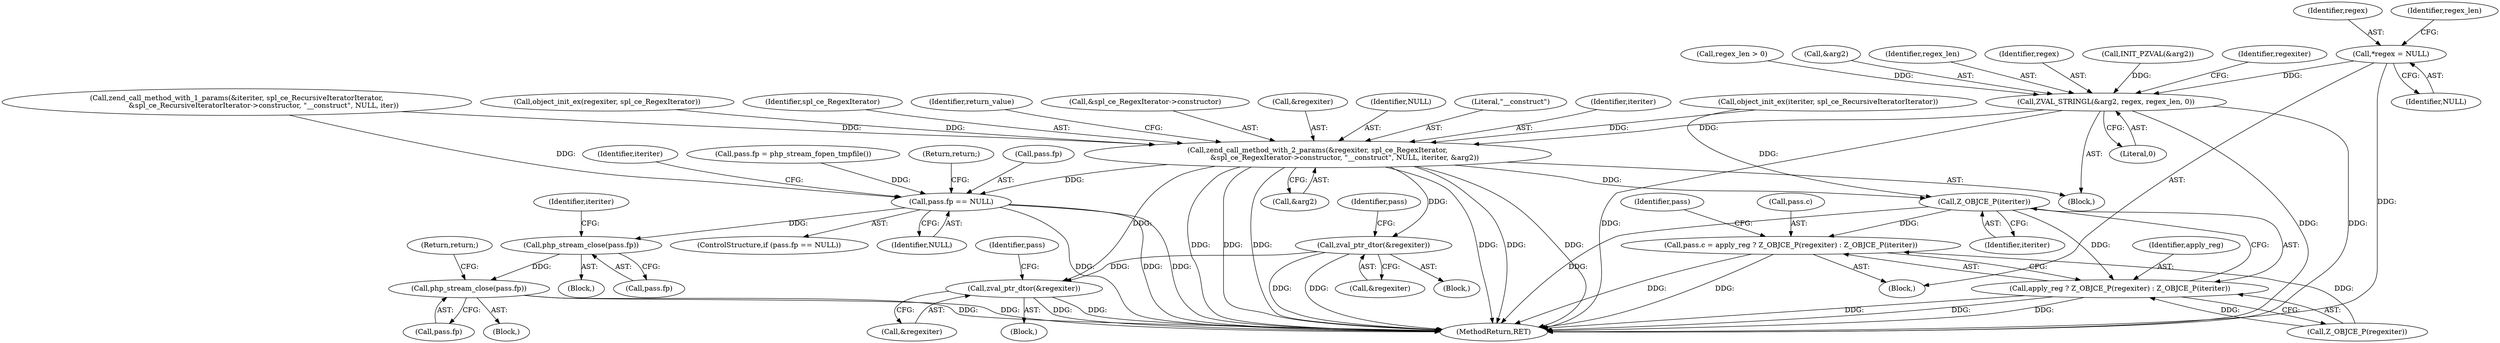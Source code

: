 digraph "0_php_bf58162ddf970f63502837f366930e44d6a992cf_3@pointer" {
"1000107" [label="(Call,*regex = NULL)"];
"1000263" [label="(Call,ZVAL_STRINGL(&arg2, regex, regex_len, 0))"];
"1000269" [label="(Call,zend_call_method_with_2_params(&regexiter, spl_ce_RegexIterator,\n                        &spl_ce_RegexIterator->constructor, \"__construct\", NULL, iteriter, &arg2))"];
"1000292" [label="(Call,Z_OBJCE_P(iteriter))"];
"1000284" [label="(Call,pass.c = apply_reg ? Z_OBJCE_P(regexiter) : Z_OBJCE_P(iteriter))"];
"1000288" [label="(Call,apply_reg ? Z_OBJCE_P(regexiter) : Z_OBJCE_P(iteriter))"];
"1000325" [label="(Call,pass.fp == NULL)"];
"1000343" [label="(Call,php_stream_close(pass.fp))"];
"1000357" [label="(Call,php_stream_close(pass.fp))"];
"1000340" [label="(Call,zval_ptr_dtor(&regexiter))"];
"1000354" [label="(Call,zval_ptr_dtor(&regexiter))"];
"1000336" [label="(Identifier,iteriter)"];
"1000354" [label="(Call,zval_ptr_dtor(&regexiter))"];
"1000296" [label="(Identifier,pass)"];
"1000344" [label="(Call,pass.fp)"];
"1000272" [label="(Identifier,spl_ce_RegexIterator)"];
"1000283" [label="(Identifier,return_value)"];
"1000268" [label="(Literal,0)"];
"1000353" [label="(Block,)"];
"1000103" [label="(Block,)"];
"1000108" [label="(Identifier,regex)"];
"1000273" [label="(Call,&spl_ce_RegexIterator->constructor)"];
"1000319" [label="(Call,pass.fp = php_stream_fopen_tmpfile())"];
"1000267" [label="(Identifier,regex_len)"];
"1000325" [label="(Call,pass.fp == NULL)"];
"1000359" [label="(Identifier,pass)"];
"1000284" [label="(Call,pass.c = apply_reg ? Z_OBJCE_P(regexiter) : Z_OBJCE_P(iteriter))"];
"1000266" [label="(Identifier,regex)"];
"1000270" [label="(Call,&regexiter)"];
"1000113" [label="(Identifier,regex_len)"];
"1000358" [label="(Call,pass.fp)"];
"1000347" [label="(Block,)"];
"1000355" [label="(Call,&regexiter)"];
"1000357" [label="(Call,php_stream_close(pass.fp))"];
"1000331" [label="(Return,return;)"];
"1000280" [label="(Call,&arg2)"];
"1000290" [label="(Call,Z_OBJCE_P(regexiter))"];
"1000260" [label="(Call,INIT_PZVAL(&arg2))"];
"1000107" [label="(Call,*regex = NULL)"];
"1000340" [label="(Call,zval_ptr_dtor(&regexiter))"];
"1000339" [label="(Block,)"];
"1000271" [label="(Identifier,regexiter)"];
"1000326" [label="(Call,pass.fp)"];
"1000292" [label="(Call,Z_OBJCE_P(iteriter))"];
"1000238" [label="(Call,regex_len > 0)"];
"1000324" [label="(ControlStructure,if (pass.fp == NULL))"];
"1000345" [label="(Identifier,pass)"];
"1000333" [label="(Block,)"];
"1000263" [label="(Call,ZVAL_STRINGL(&arg2, regex, regex_len, 0))"];
"1000201" [label="(Call,object_init_ex(iteriter, spl_ce_RecursiveIteratorIterator))"];
"1000241" [label="(Block,)"];
"1000329" [label="(Identifier,NULL)"];
"1000341" [label="(Call,&regexiter)"];
"1000212" [label="(Call,zend_call_method_with_1_params(&iteriter, spl_ce_RecursiveIteratorIterator,\n                        &spl_ce_RecursiveIteratorIterator->constructor, \"__construct\", NULL, iter))"];
"1000285" [label="(Call,pass.c)"];
"1000269" [label="(Call,zend_call_method_with_2_params(&regexiter, spl_ce_RegexIterator,\n                        &spl_ce_RegexIterator->constructor, \"__construct\", NULL, iteriter, &arg2))"];
"1000288" [label="(Call,apply_reg ? Z_OBJCE_P(regexiter) : Z_OBJCE_P(iteriter))"];
"1000289" [label="(Identifier,apply_reg)"];
"1000264" [label="(Call,&arg2)"];
"1000278" [label="(Identifier,NULL)"];
"1000277" [label="(Literal,\"__construct\")"];
"1000389" [label="(MethodReturn,RET)"];
"1000279" [label="(Identifier,iteriter)"];
"1000250" [label="(Call,object_init_ex(regexiter, spl_ce_RegexIterator))"];
"1000343" [label="(Call,php_stream_close(pass.fp))"];
"1000361" [label="(Return,return;)"];
"1000109" [label="(Identifier,NULL)"];
"1000293" [label="(Identifier,iteriter)"];
"1000350" [label="(Identifier,iteriter)"];
"1000107" -> "1000103"  [label="AST: "];
"1000107" -> "1000109"  [label="CFG: "];
"1000108" -> "1000107"  [label="AST: "];
"1000109" -> "1000107"  [label="AST: "];
"1000113" -> "1000107"  [label="CFG: "];
"1000107" -> "1000389"  [label="DDG: "];
"1000107" -> "1000263"  [label="DDG: "];
"1000263" -> "1000241"  [label="AST: "];
"1000263" -> "1000268"  [label="CFG: "];
"1000264" -> "1000263"  [label="AST: "];
"1000266" -> "1000263"  [label="AST: "];
"1000267" -> "1000263"  [label="AST: "];
"1000268" -> "1000263"  [label="AST: "];
"1000271" -> "1000263"  [label="CFG: "];
"1000263" -> "1000389"  [label="DDG: "];
"1000263" -> "1000389"  [label="DDG: "];
"1000263" -> "1000389"  [label="DDG: "];
"1000260" -> "1000263"  [label="DDG: "];
"1000238" -> "1000263"  [label="DDG: "];
"1000263" -> "1000269"  [label="DDG: "];
"1000269" -> "1000241"  [label="AST: "];
"1000269" -> "1000280"  [label="CFG: "];
"1000270" -> "1000269"  [label="AST: "];
"1000272" -> "1000269"  [label="AST: "];
"1000273" -> "1000269"  [label="AST: "];
"1000277" -> "1000269"  [label="AST: "];
"1000278" -> "1000269"  [label="AST: "];
"1000279" -> "1000269"  [label="AST: "];
"1000280" -> "1000269"  [label="AST: "];
"1000283" -> "1000269"  [label="CFG: "];
"1000269" -> "1000389"  [label="DDG: "];
"1000269" -> "1000389"  [label="DDG: "];
"1000269" -> "1000389"  [label="DDG: "];
"1000269" -> "1000389"  [label="DDG: "];
"1000269" -> "1000389"  [label="DDG: "];
"1000269" -> "1000389"  [label="DDG: "];
"1000250" -> "1000269"  [label="DDG: "];
"1000212" -> "1000269"  [label="DDG: "];
"1000201" -> "1000269"  [label="DDG: "];
"1000269" -> "1000292"  [label="DDG: "];
"1000269" -> "1000325"  [label="DDG: "];
"1000269" -> "1000340"  [label="DDG: "];
"1000269" -> "1000354"  [label="DDG: "];
"1000292" -> "1000288"  [label="AST: "];
"1000292" -> "1000293"  [label="CFG: "];
"1000293" -> "1000292"  [label="AST: "];
"1000288" -> "1000292"  [label="CFG: "];
"1000292" -> "1000389"  [label="DDG: "];
"1000292" -> "1000284"  [label="DDG: "];
"1000292" -> "1000288"  [label="DDG: "];
"1000201" -> "1000292"  [label="DDG: "];
"1000284" -> "1000103"  [label="AST: "];
"1000284" -> "1000288"  [label="CFG: "];
"1000285" -> "1000284"  [label="AST: "];
"1000288" -> "1000284"  [label="AST: "];
"1000296" -> "1000284"  [label="CFG: "];
"1000284" -> "1000389"  [label="DDG: "];
"1000284" -> "1000389"  [label="DDG: "];
"1000290" -> "1000284"  [label="DDG: "];
"1000288" -> "1000290"  [label="CFG: "];
"1000289" -> "1000288"  [label="AST: "];
"1000290" -> "1000288"  [label="AST: "];
"1000288" -> "1000389"  [label="DDG: "];
"1000288" -> "1000389"  [label="DDG: "];
"1000288" -> "1000389"  [label="DDG: "];
"1000290" -> "1000288"  [label="DDG: "];
"1000325" -> "1000324"  [label="AST: "];
"1000325" -> "1000329"  [label="CFG: "];
"1000326" -> "1000325"  [label="AST: "];
"1000329" -> "1000325"  [label="AST: "];
"1000331" -> "1000325"  [label="CFG: "];
"1000336" -> "1000325"  [label="CFG: "];
"1000325" -> "1000389"  [label="DDG: "];
"1000325" -> "1000389"  [label="DDG: "];
"1000325" -> "1000389"  [label="DDG: "];
"1000319" -> "1000325"  [label="DDG: "];
"1000212" -> "1000325"  [label="DDG: "];
"1000325" -> "1000343"  [label="DDG: "];
"1000343" -> "1000333"  [label="AST: "];
"1000343" -> "1000344"  [label="CFG: "];
"1000344" -> "1000343"  [label="AST: "];
"1000350" -> "1000343"  [label="CFG: "];
"1000343" -> "1000357"  [label="DDG: "];
"1000357" -> "1000347"  [label="AST: "];
"1000357" -> "1000358"  [label="CFG: "];
"1000358" -> "1000357"  [label="AST: "];
"1000361" -> "1000357"  [label="CFG: "];
"1000357" -> "1000389"  [label="DDG: "];
"1000357" -> "1000389"  [label="DDG: "];
"1000340" -> "1000339"  [label="AST: "];
"1000340" -> "1000341"  [label="CFG: "];
"1000341" -> "1000340"  [label="AST: "];
"1000345" -> "1000340"  [label="CFG: "];
"1000340" -> "1000389"  [label="DDG: "];
"1000340" -> "1000389"  [label="DDG: "];
"1000340" -> "1000354"  [label="DDG: "];
"1000354" -> "1000353"  [label="AST: "];
"1000354" -> "1000355"  [label="CFG: "];
"1000355" -> "1000354"  [label="AST: "];
"1000359" -> "1000354"  [label="CFG: "];
"1000354" -> "1000389"  [label="DDG: "];
"1000354" -> "1000389"  [label="DDG: "];
}
